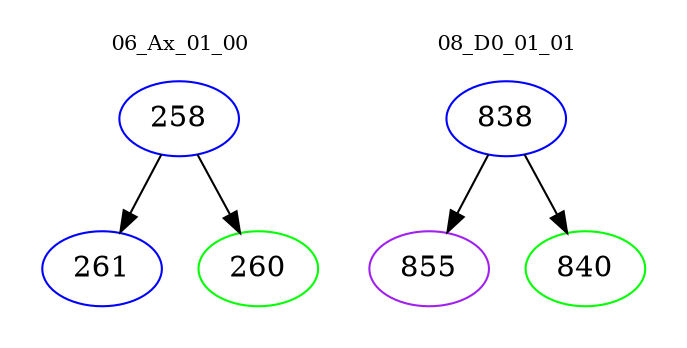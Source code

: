 digraph{
subgraph cluster_0 {
color = white
label = "06_Ax_01_00";
fontsize=10;
T0_258 [label="258", color="blue"]
T0_258 -> T0_261 [color="black"]
T0_261 [label="261", color="blue"]
T0_258 -> T0_260 [color="black"]
T0_260 [label="260", color="green"]
}
subgraph cluster_1 {
color = white
label = "08_D0_01_01";
fontsize=10;
T1_838 [label="838", color="blue"]
T1_838 -> T1_855 [color="black"]
T1_855 [label="855", color="purple"]
T1_838 -> T1_840 [color="black"]
T1_840 [label="840", color="green"]
}
}
